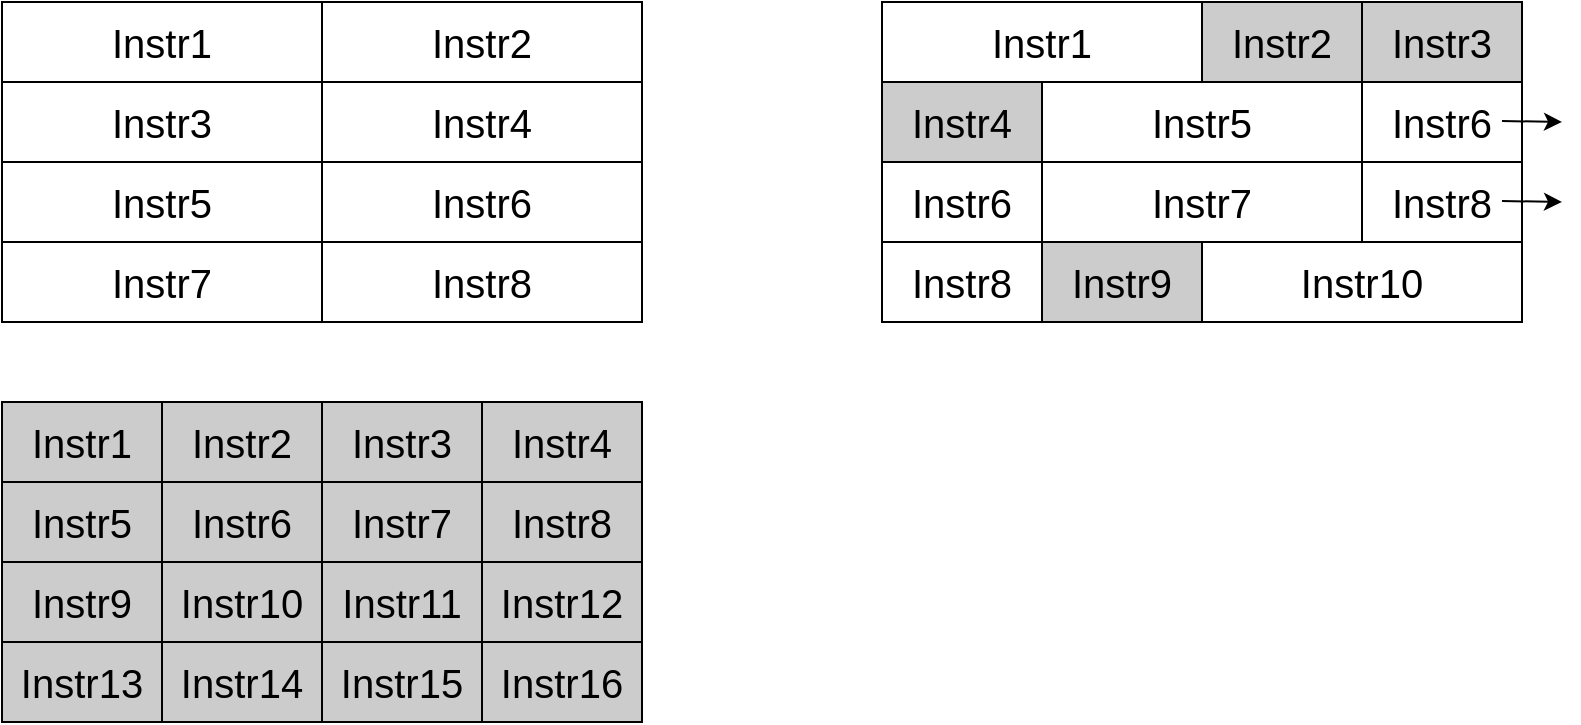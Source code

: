 <mxfile version="13.9.9" type="device"><diagram id="aElIEzaiVXuxKnmB4ews" name="第 1 页"><mxGraphModel dx="1024" dy="592" grid="1" gridSize="10" guides="1" tooltips="1" connect="1" arrows="1" fold="1" page="1" pageScale="1" pageWidth="1169" pageHeight="827" math="0" shadow="0"><root><mxCell id="0"/><mxCell id="1" parent="0"/><mxCell id="jVZWAVIL0oXci4c7ivbU-1" value="Instr1" style="rounded=0;whiteSpace=wrap;html=1;fontSize=20;" vertex="1" parent="1"><mxGeometry x="120" y="200" width="160" height="40" as="geometry"/></mxCell><mxCell id="jVZWAVIL0oXci4c7ivbU-2" value="Instr2" style="rounded=0;whiteSpace=wrap;html=1;fontSize=20;" vertex="1" parent="1"><mxGeometry x="280" y="200" width="160" height="40" as="geometry"/></mxCell><mxCell id="jVZWAVIL0oXci4c7ivbU-5" value="Instr3" style="rounded=0;whiteSpace=wrap;html=1;fontSize=20;" vertex="1" parent="1"><mxGeometry x="120" y="240" width="160" height="40" as="geometry"/></mxCell><mxCell id="jVZWAVIL0oXci4c7ivbU-6" value="Instr4" style="rounded=0;whiteSpace=wrap;html=1;fontSize=20;" vertex="1" parent="1"><mxGeometry x="280" y="240" width="160" height="40" as="geometry"/></mxCell><mxCell id="jVZWAVIL0oXci4c7ivbU-7" value="Instr5" style="rounded=0;whiteSpace=wrap;html=1;fontSize=20;" vertex="1" parent="1"><mxGeometry x="120" y="280" width="160" height="40" as="geometry"/></mxCell><mxCell id="jVZWAVIL0oXci4c7ivbU-8" value="Instr6" style="rounded=0;whiteSpace=wrap;html=1;fontSize=20;" vertex="1" parent="1"><mxGeometry x="280" y="280" width="160" height="40" as="geometry"/></mxCell><mxCell id="jVZWAVIL0oXci4c7ivbU-9" value="Instr7" style="rounded=0;whiteSpace=wrap;html=1;fontSize=20;" vertex="1" parent="1"><mxGeometry x="120" y="320" width="160" height="40" as="geometry"/></mxCell><mxCell id="jVZWAVIL0oXci4c7ivbU-10" value="Instr8" style="rounded=0;whiteSpace=wrap;html=1;fontSize=20;" vertex="1" parent="1"><mxGeometry x="280" y="320" width="160" height="40" as="geometry"/></mxCell><mxCell id="jVZWAVIL0oXci4c7ivbU-11" value="Instr1" style="rounded=0;whiteSpace=wrap;html=1;fontSize=20;fillColor=#CCCCCC;" vertex="1" parent="1"><mxGeometry x="120" y="400" width="80" height="40" as="geometry"/></mxCell><mxCell id="jVZWAVIL0oXci4c7ivbU-19" value="Instr2" style="rounded=0;whiteSpace=wrap;html=1;fontSize=20;fillColor=#CCCCCC;" vertex="1" parent="1"><mxGeometry x="200" y="400" width="80" height="40" as="geometry"/></mxCell><mxCell id="jVZWAVIL0oXci4c7ivbU-20" value="Instr3" style="rounded=0;whiteSpace=wrap;html=1;fontSize=20;fillColor=#CCCCCC;" vertex="1" parent="1"><mxGeometry x="280" y="400" width="80" height="40" as="geometry"/></mxCell><mxCell id="jVZWAVIL0oXci4c7ivbU-21" value="Instr4" style="rounded=0;whiteSpace=wrap;html=1;fontSize=20;fillColor=#CCCCCC;" vertex="1" parent="1"><mxGeometry x="360" y="400" width="80" height="40" as="geometry"/></mxCell><mxCell id="jVZWAVIL0oXci4c7ivbU-22" value="Instr5" style="rounded=0;whiteSpace=wrap;html=1;fontSize=20;fillColor=#CCCCCC;" vertex="1" parent="1"><mxGeometry x="120" y="440" width="80" height="40" as="geometry"/></mxCell><mxCell id="jVZWAVIL0oXci4c7ivbU-23" value="Instr6" style="rounded=0;whiteSpace=wrap;html=1;fontStyle=0;fontSize=20;fillColor=#CCCCCC;" vertex="1" parent="1"><mxGeometry x="200" y="440" width="80" height="40" as="geometry"/></mxCell><mxCell id="jVZWAVIL0oXci4c7ivbU-24" value="Instr7" style="rounded=0;whiteSpace=wrap;html=1;fontSize=20;fillColor=#CCCCCC;" vertex="1" parent="1"><mxGeometry x="280" y="440" width="80" height="40" as="geometry"/></mxCell><mxCell id="jVZWAVIL0oXci4c7ivbU-25" value="Instr8" style="rounded=0;whiteSpace=wrap;html=1;fontSize=20;fillColor=#CCCCCC;" vertex="1" parent="1"><mxGeometry x="360" y="440" width="80" height="40" as="geometry"/></mxCell><mxCell id="jVZWAVIL0oXci4c7ivbU-26" value="Instr9" style="rounded=0;whiteSpace=wrap;html=1;fontSize=20;fillColor=#CCCCCC;" vertex="1" parent="1"><mxGeometry x="120" y="480" width="80" height="40" as="geometry"/></mxCell><mxCell id="jVZWAVIL0oXci4c7ivbU-27" value="Instr10" style="rounded=0;whiteSpace=wrap;html=1;fontSize=20;fillColor=#CCCCCC;" vertex="1" parent="1"><mxGeometry x="200" y="480" width="80" height="40" as="geometry"/></mxCell><mxCell id="jVZWAVIL0oXci4c7ivbU-28" value="Instr11" style="rounded=0;whiteSpace=wrap;html=1;fontSize=20;fillColor=#CCCCCC;" vertex="1" parent="1"><mxGeometry x="280" y="480" width="80" height="40" as="geometry"/></mxCell><mxCell id="jVZWAVIL0oXci4c7ivbU-29" value="Instr12" style="rounded=0;whiteSpace=wrap;html=1;fontSize=20;fillColor=#CCCCCC;" vertex="1" parent="1"><mxGeometry x="360" y="480" width="80" height="40" as="geometry"/></mxCell><mxCell id="jVZWAVIL0oXci4c7ivbU-30" value="Instr13" style="rounded=0;whiteSpace=wrap;html=1;fontSize=20;fillColor=#CCCCCC;" vertex="1" parent="1"><mxGeometry x="120" y="520" width="80" height="40" as="geometry"/></mxCell><mxCell id="jVZWAVIL0oXci4c7ivbU-31" value="Instr14" style="rounded=0;whiteSpace=wrap;html=1;fontSize=20;fillColor=#CCCCCC;" vertex="1" parent="1"><mxGeometry x="200" y="520" width="80" height="40" as="geometry"/></mxCell><mxCell id="jVZWAVIL0oXci4c7ivbU-32" value="Instr15" style="rounded=0;whiteSpace=wrap;html=1;fontSize=20;fillColor=#CCCCCC;" vertex="1" parent="1"><mxGeometry x="280" y="520" width="80" height="40" as="geometry"/></mxCell><mxCell id="jVZWAVIL0oXci4c7ivbU-33" value="Instr16" style="rounded=0;whiteSpace=wrap;html=1;fontSize=20;fillColor=#CCCCCC;" vertex="1" parent="1"><mxGeometry x="360" y="520" width="80" height="40" as="geometry"/></mxCell><mxCell id="jVZWAVIL0oXci4c7ivbU-35" value="Instr1" style="rounded=0;whiteSpace=wrap;html=1;fontSize=20;" vertex="1" parent="1"><mxGeometry x="560" y="200" width="160" height="40" as="geometry"/></mxCell><mxCell id="jVZWAVIL0oXci4c7ivbU-37" value="Instr2" style="rounded=0;whiteSpace=wrap;html=1;fontSize=20;fillColor=#CCCCCC;" vertex="1" parent="1"><mxGeometry x="720" y="200" width="80" height="40" as="geometry"/></mxCell><mxCell id="jVZWAVIL0oXci4c7ivbU-38" value="Instr3" style="rounded=0;whiteSpace=wrap;html=1;fontSize=20;fillColor=#CCCCCC;" vertex="1" parent="1"><mxGeometry x="800" y="200" width="80" height="40" as="geometry"/></mxCell><mxCell id="jVZWAVIL0oXci4c7ivbU-39" value="Instr4" style="rounded=0;whiteSpace=wrap;html=1;fontSize=20;fillColor=#CCCCCC;" vertex="1" parent="1"><mxGeometry x="560" y="240" width="80" height="40" as="geometry"/></mxCell><mxCell id="jVZWAVIL0oXci4c7ivbU-40" value="Instr5" style="rounded=0;whiteSpace=wrap;html=1;fontStyle=0;fontSize=20;" vertex="1" parent="1"><mxGeometry x="640" y="240" width="160" height="40" as="geometry"/></mxCell><mxCell id="jVZWAVIL0oXci4c7ivbU-42" value="Instr6" style="rounded=0;whiteSpace=wrap;html=1;fontSize=20;" vertex="1" parent="1"><mxGeometry x="800" y="240" width="80" height="40" as="geometry"/></mxCell><mxCell id="jVZWAVIL0oXci4c7ivbU-43" value="Instr6" style="rounded=0;whiteSpace=wrap;html=1;fontSize=20;" vertex="1" parent="1"><mxGeometry x="560" y="280" width="80" height="40" as="geometry"/></mxCell><mxCell id="jVZWAVIL0oXci4c7ivbU-44" value="Instr7" style="rounded=0;whiteSpace=wrap;html=1;fontSize=20;" vertex="1" parent="1"><mxGeometry x="640" y="280" width="160" height="40" as="geometry"/></mxCell><mxCell id="jVZWAVIL0oXci4c7ivbU-46" value="Instr8" style="rounded=0;whiteSpace=wrap;html=1;fontSize=20;" vertex="1" parent="1"><mxGeometry x="800" y="280" width="80" height="40" as="geometry"/></mxCell><mxCell id="jVZWAVIL0oXci4c7ivbU-47" value="Instr8" style="rounded=0;whiteSpace=wrap;html=1;fontSize=20;" vertex="1" parent="1"><mxGeometry x="560" y="320" width="80" height="40" as="geometry"/></mxCell><mxCell id="jVZWAVIL0oXci4c7ivbU-48" value="Instr9" style="rounded=0;whiteSpace=wrap;html=1;fontSize=20;fillColor=#CCCCCC;" vertex="1" parent="1"><mxGeometry x="640" y="320" width="80" height="40" as="geometry"/></mxCell><mxCell id="jVZWAVIL0oXci4c7ivbU-49" value="Instr10" style="rounded=0;whiteSpace=wrap;html=1;fontSize=20;" vertex="1" parent="1"><mxGeometry x="720" y="320" width="160" height="40" as="geometry"/></mxCell><mxCell id="jVZWAVIL0oXci4c7ivbU-51" value="" style="endArrow=classic;html=1;fontSize=20;fontColor=#CCCCCC;" edge="1" parent="1"><mxGeometry width="50" height="50" relative="1" as="geometry"><mxPoint x="870" y="259.5" as="sourcePoint"/><mxPoint x="900" y="260" as="targetPoint"/></mxGeometry></mxCell><mxCell id="jVZWAVIL0oXci4c7ivbU-52" value="" style="endArrow=classic;html=1;fontSize=20;fontColor=#CCCCCC;" edge="1" parent="1"><mxGeometry width="50" height="50" relative="1" as="geometry"><mxPoint x="870" y="299.5" as="sourcePoint"/><mxPoint x="900" y="300" as="targetPoint"/></mxGeometry></mxCell></root></mxGraphModel></diagram></mxfile>